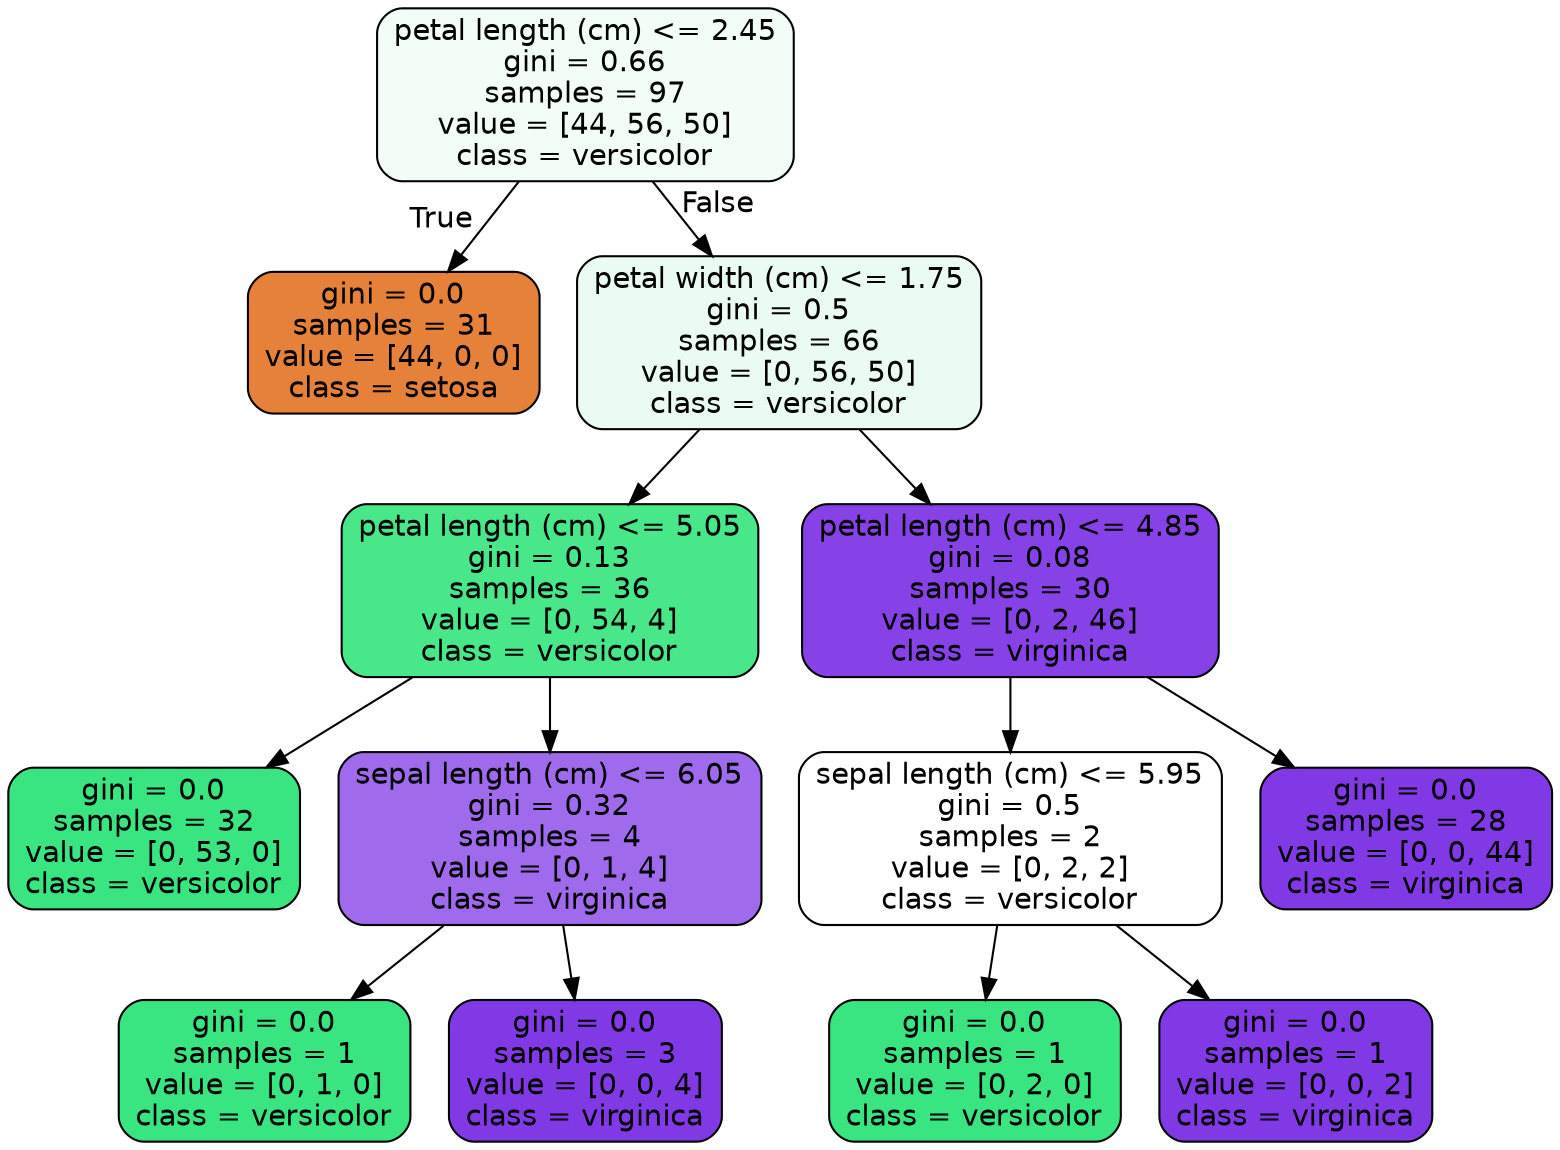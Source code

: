 digraph Tree {
node [shape=box, style="filled, rounded", color="black", fontname=helvetica] ;
edge [fontname=helvetica] ;
0 [label="petal length (cm) <= 2.45\ngini = 0.66\nsamples = 97\nvalue = [44, 56, 50]\nclass = versicolor", fillcolor="#f3fdf7"] ;
1 [label="gini = 0.0\nsamples = 31\nvalue = [44, 0, 0]\nclass = setosa", fillcolor="#e58139"] ;
0 -> 1 [labeldistance=2.5, labelangle=45, headlabel="True"] ;
2 [label="petal width (cm) <= 1.75\ngini = 0.5\nsamples = 66\nvalue = [0, 56, 50]\nclass = versicolor", fillcolor="#eafcf2"] ;
0 -> 2 [labeldistance=2.5, labelangle=-45, headlabel="False"] ;
3 [label="petal length (cm) <= 5.05\ngini = 0.13\nsamples = 36\nvalue = [0, 54, 4]\nclass = versicolor", fillcolor="#48e78a"] ;
2 -> 3 ;
4 [label="gini = 0.0\nsamples = 32\nvalue = [0, 53, 0]\nclass = versicolor", fillcolor="#39e581"] ;
3 -> 4 ;
5 [label="sepal length (cm) <= 6.05\ngini = 0.32\nsamples = 4\nvalue = [0, 1, 4]\nclass = virginica", fillcolor="#a06aec"] ;
3 -> 5 ;
6 [label="gini = 0.0\nsamples = 1\nvalue = [0, 1, 0]\nclass = versicolor", fillcolor="#39e581"] ;
5 -> 6 ;
7 [label="gini = 0.0\nsamples = 3\nvalue = [0, 0, 4]\nclass = virginica", fillcolor="#8139e5"] ;
5 -> 7 ;
8 [label="petal length (cm) <= 4.85\ngini = 0.08\nsamples = 30\nvalue = [0, 2, 46]\nclass = virginica", fillcolor="#8642e6"] ;
2 -> 8 ;
9 [label="sepal length (cm) <= 5.95\ngini = 0.5\nsamples = 2\nvalue = [0, 2, 2]\nclass = versicolor", fillcolor="#ffffff"] ;
8 -> 9 ;
10 [label="gini = 0.0\nsamples = 1\nvalue = [0, 2, 0]\nclass = versicolor", fillcolor="#39e581"] ;
9 -> 10 ;
11 [label="gini = 0.0\nsamples = 1\nvalue = [0, 0, 2]\nclass = virginica", fillcolor="#8139e5"] ;
9 -> 11 ;
12 [label="gini = 0.0\nsamples = 28\nvalue = [0, 0, 44]\nclass = virginica", fillcolor="#8139e5"] ;
8 -> 12 ;
}